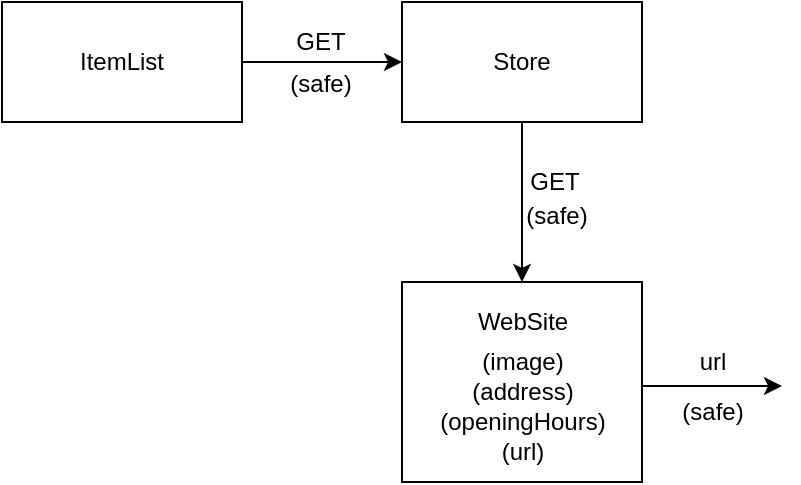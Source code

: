 <mxfile version="14.6.3" type="github">
  <diagram id="zP2mgjSVDtpXuVSCON4j" name="Page-1">
    <mxGraphModel dx="1426" dy="803" grid="1" gridSize="10" guides="1" tooltips="1" connect="1" arrows="1" fold="1" page="1" pageScale="1" pageWidth="850" pageHeight="1100" math="0" shadow="0">
      <root>
        <mxCell id="0" />
        <mxCell id="1" parent="0" />
        <mxCell id="_i-PXns4eNYwzOup4u-u-3" value="" style="edgeStyle=orthogonalEdgeStyle;rounded=0;orthogonalLoop=1;jettySize=auto;html=1;" parent="1" source="_i-PXns4eNYwzOup4u-u-1" target="_i-PXns4eNYwzOup4u-u-2" edge="1">
          <mxGeometry relative="1" as="geometry" />
        </mxCell>
        <mxCell id="_i-PXns4eNYwzOup4u-u-1" value="ItemList" style="rounded=0;whiteSpace=wrap;html=1;" parent="1" vertex="1">
          <mxGeometry x="210" y="200" width="120" height="60" as="geometry" />
        </mxCell>
        <mxCell id="_i-PXns4eNYwzOup4u-u-5" value="" style="edgeStyle=orthogonalEdgeStyle;rounded=0;orthogonalLoop=1;jettySize=auto;html=1;" parent="1" source="_i-PXns4eNYwzOup4u-u-2" target="_i-PXns4eNYwzOup4u-u-4" edge="1">
          <mxGeometry relative="1" as="geometry" />
        </mxCell>
        <mxCell id="_i-PXns4eNYwzOup4u-u-2" value="Store" style="rounded=0;whiteSpace=wrap;html=1;" parent="1" vertex="1">
          <mxGeometry x="410" y="200" width="120" height="60" as="geometry" />
        </mxCell>
        <mxCell id="_i-PXns4eNYwzOup4u-u-4" value="" style="rounded=0;whiteSpace=wrap;html=1;" parent="1" vertex="1">
          <mxGeometry x="410" y="340" width="120" height="100" as="geometry" />
        </mxCell>
        <mxCell id="_i-PXns4eNYwzOup4u-u-9" value="(safe)" style="text;html=1;align=center;verticalAlign=middle;resizable=0;points=[];autosize=1;strokeColor=none;" parent="1" vertex="1">
          <mxGeometry x="344" y="231" width="50" height="20" as="geometry" />
        </mxCell>
        <mxCell id="RAAL1c3R_bdaASVpunyB-1" value="WebSite" style="text;html=1;align=center;verticalAlign=middle;resizable=0;points=[];autosize=1;strokeColor=none;" parent="1" vertex="1">
          <mxGeometry x="440" y="350" width="60" height="20" as="geometry" />
        </mxCell>
        <mxCell id="RAAL1c3R_bdaASVpunyB-2" value="(image)" style="text;html=1;align=center;verticalAlign=middle;resizable=0;points=[];autosize=1;strokeColor=none;" parent="1" vertex="1">
          <mxGeometry x="440" y="370" width="60" height="20" as="geometry" />
        </mxCell>
        <mxCell id="RAAL1c3R_bdaASVpunyB-3" value="(address)" style="text;html=1;align=center;verticalAlign=middle;resizable=0;points=[];autosize=1;strokeColor=none;" parent="1" vertex="1">
          <mxGeometry x="435" y="385" width="70" height="20" as="geometry" />
        </mxCell>
        <mxCell id="RAAL1c3R_bdaASVpunyB-4" value="(openingHours)" style="text;html=1;align=center;verticalAlign=middle;resizable=0;points=[];autosize=1;strokeColor=none;" parent="1" vertex="1">
          <mxGeometry x="420" y="400" width="100" height="20" as="geometry" />
        </mxCell>
        <mxCell id="RAAL1c3R_bdaASVpunyB-5" value="(url)" style="text;html=1;align=center;verticalAlign=middle;resizable=0;points=[];autosize=1;strokeColor=none;" parent="1" vertex="1">
          <mxGeometry x="450" y="415" width="40" height="20" as="geometry" />
        </mxCell>
        <mxCell id="RAAL1c3R_bdaASVpunyB-6" value="GET" style="text;html=1;align=center;verticalAlign=middle;resizable=0;points=[];autosize=1;strokeColor=none;" parent="1" vertex="1">
          <mxGeometry x="466" y="280" width="40" height="20" as="geometry" />
        </mxCell>
        <mxCell id="RAAL1c3R_bdaASVpunyB-7" value="(safe)" style="text;html=1;align=center;verticalAlign=middle;resizable=0;points=[];autosize=1;strokeColor=none;" parent="1" vertex="1">
          <mxGeometry x="462" y="297" width="50" height="20" as="geometry" />
        </mxCell>
        <mxCell id="RAAL1c3R_bdaASVpunyB-8" value="GET" style="text;html=1;align=center;verticalAlign=middle;resizable=0;points=[];autosize=1;strokeColor=none;" parent="1" vertex="1">
          <mxGeometry x="349" y="210" width="40" height="20" as="geometry" />
        </mxCell>
        <mxCell id="RAAL1c3R_bdaASVpunyB-9" value="" style="endArrow=classic;html=1;" parent="1" edge="1">
          <mxGeometry width="50" height="50" relative="1" as="geometry">
            <mxPoint x="530" y="392" as="sourcePoint" />
            <mxPoint x="600" y="392" as="targetPoint" />
          </mxGeometry>
        </mxCell>
        <mxCell id="RAAL1c3R_bdaASVpunyB-10" value="url" style="text;html=1;align=center;verticalAlign=middle;resizable=0;points=[];autosize=1;strokeColor=none;" parent="1" vertex="1">
          <mxGeometry x="550" y="370" width="30" height="20" as="geometry" />
        </mxCell>
        <mxCell id="RAAL1c3R_bdaASVpunyB-11" value="(safe)" style="text;html=1;align=center;verticalAlign=middle;resizable=0;points=[];autosize=1;strokeColor=none;" parent="1" vertex="1">
          <mxGeometry x="540" y="395" width="50" height="20" as="geometry" />
        </mxCell>
      </root>
    </mxGraphModel>
  </diagram>
</mxfile>
